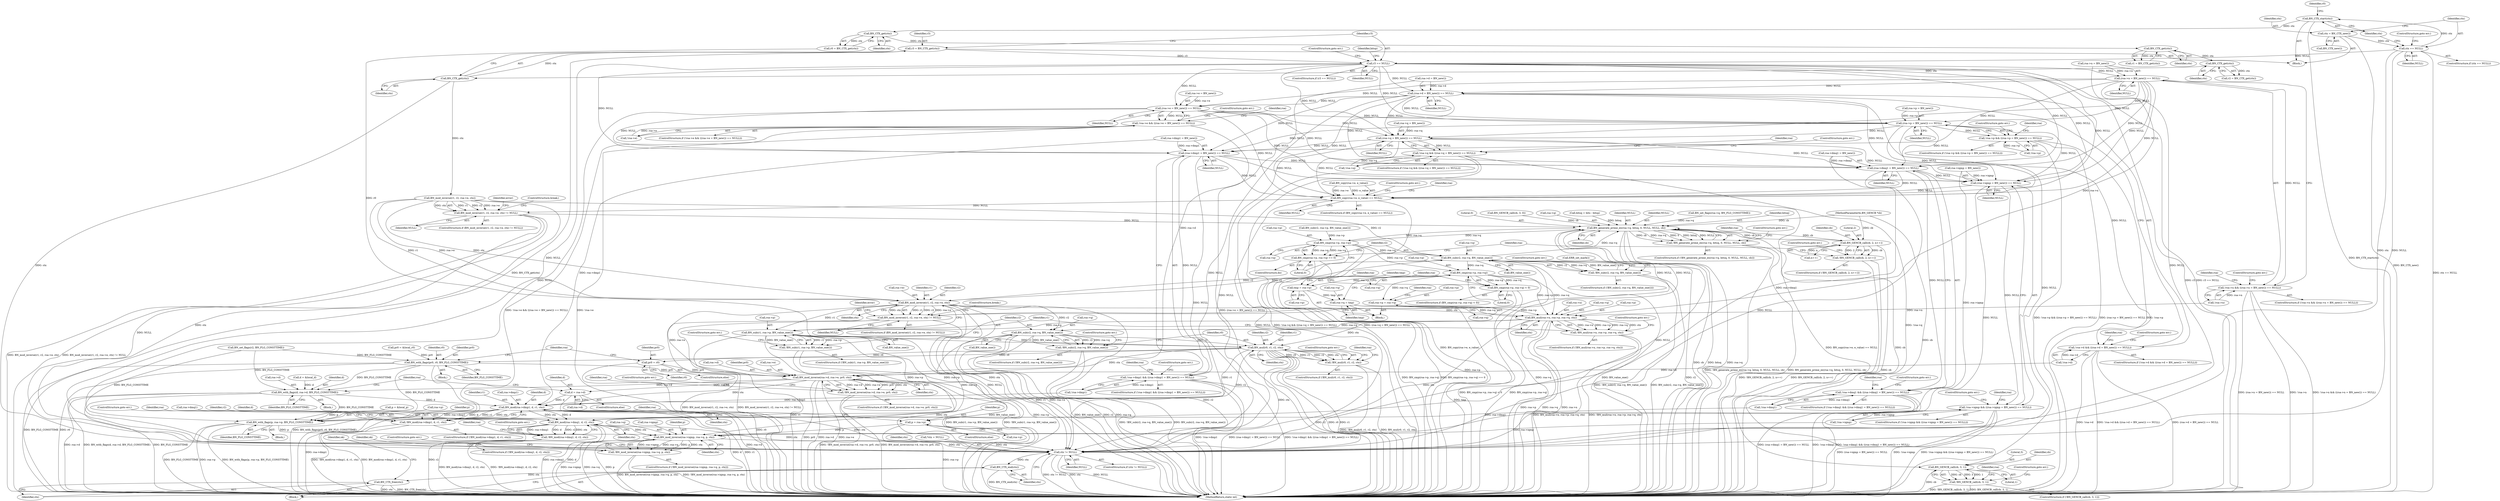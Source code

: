 digraph "0_openssl_349a41da1ad88ad87825414752a8ff5fdd6a6c3f@pointer" {
"1000200" [label="(Call,r3 = BN_CTX_get(ctx))"];
"1000202" [label="(Call,BN_CTX_get(ctx))"];
"1000198" [label="(Call,BN_CTX_get(ctx))"];
"1000194" [label="(Call,BN_CTX_get(ctx))"];
"1000190" [label="(Call,BN_CTX_get(ctx))"];
"1000186" [label="(Call,BN_CTX_start(ctx))"];
"1000182" [label="(Call,ctx == NULL)"];
"1000178" [label="(Call,ctx = BN_CTX_new())"];
"1000205" [label="(Call,r3 == NULL)"];
"1000227" [label="(Call,(rsa->n = BN_new()) == NULL)"];
"1000222" [label="(Call,!rsa->n && ((rsa->n = BN_new()) == NULL))"];
"1000241" [label="(Call,(rsa->d = BN_new()) == NULL)"];
"1000236" [label="(Call,!rsa->d && ((rsa->d = BN_new()) == NULL))"];
"1000255" [label="(Call,(rsa->e = BN_new()) == NULL)"];
"1000250" [label="(Call,!rsa->e && ((rsa->e = BN_new()) == NULL))"];
"1000269" [label="(Call,(rsa->p = BN_new()) == NULL)"];
"1000264" [label="(Call,!rsa->p && ((rsa->p = BN_new()) == NULL))"];
"1000283" [label="(Call,(rsa->q = BN_new()) == NULL)"];
"1000278" [label="(Call,!rsa->q && ((rsa->q = BN_new()) == NULL))"];
"1000297" [label="(Call,(rsa->dmp1 = BN_new()) == NULL)"];
"1000292" [label="(Call,!rsa->dmp1 && ((rsa->dmp1 = BN_new()) == NULL))"];
"1000311" [label="(Call,(rsa->dmq1 = BN_new()) == NULL)"];
"1000306" [label="(Call,!rsa->dmq1 && ((rsa->dmq1 = BN_new()) == NULL))"];
"1000325" [label="(Call,(rsa->iqmp = BN_new()) == NULL)"];
"1000320" [label="(Call,!rsa->iqmp && ((rsa->iqmp = BN_new()) == NULL))"];
"1000334" [label="(Call,BN_copy(rsa->e, e_value) == NULL)"];
"1000368" [label="(Call,BN_mod_inverse(r1, r2, rsa->e, ctx) != NULL)"];
"1000418" [label="(Call,BN_generate_prime_ex(rsa->q, bitsq, 0, NULL, NULL, cb))"];
"1000417" [label="(Call,!BN_generate_prime_ex(rsa->q, bitsq, 0, NULL, NULL, cb))"];
"1000429" [label="(Call,BN_cmp(rsa->p, rsa->q))"];
"1000428" [label="(Call,BN_cmp(rsa->p, rsa->q) == 0)"];
"1000439" [label="(Call,BN_sub(r2, rsa->q, BN_value_one()))"];
"1000438" [label="(Call,!BN_sub(r2, rsa->q, BN_value_one()))"];
"1000449" [label="(Call,BN_mod_inverse(r1, r2, rsa->e, ctx))"];
"1000448" [label="(Call,BN_mod_inverse(r1, r2, rsa->e, ctx) != NULL)"];
"1000689" [label="(Call,ctx != NULL)"];
"1000693" [label="(Call,BN_CTX_end(ctx))"];
"1000695" [label="(Call,BN_CTX_free(ctx))"];
"1000522" [label="(Call,BN_mul(rsa->n, rsa->p, rsa->q, ctx))"];
"1000521" [label="(Call,!BN_mul(rsa->n, rsa->p, rsa->q, ctx))"];
"1000536" [label="(Call,BN_sub(r1, rsa->p, BN_value_one()))"];
"1000535" [label="(Call,!BN_sub(r1, rsa->p, BN_value_one()))"];
"1000554" [label="(Call,BN_mul(r0, r1, r2, ctx))"];
"1000553" [label="(Call,!BN_mul(r0, r1, r2, ctx))"];
"1000572" [label="(Call,BN_with_flags(pr0, r0, BN_FLG_CONSTTIME))"];
"1000582" [label="(Call,BN_mod_inverse(rsa->d, rsa->e, pr0, ctx))"];
"1000581" [label="(Call,!BN_mod_inverse(rsa->d, rsa->e, pr0, ctx))"];
"1000604" [label="(Call,BN_with_flags(d, rsa->d, BN_FLG_CONSTTIME))"];
"1000618" [label="(Call,BN_mod(rsa->dmp1, d, r1, ctx))"];
"1000617" [label="(Call,!BN_mod(rsa->dmp1, d, r1, ctx))"];
"1000628" [label="(Call,BN_mod(rsa->dmq1, d, r2, ctx))"];
"1000627" [label="(Call,!BN_mod(rsa->dmq1, d, r2, ctx))"];
"1000662" [label="(Call,BN_mod_inverse(rsa->iqmp, rsa->q, p, ctx))"];
"1000661" [label="(Call,!BN_mod_inverse(rsa->iqmp, rsa->q, p, ctx))"];
"1000648" [label="(Call,BN_with_flags(p, rsa->p, BN_FLG_CONSTTIME))"];
"1000611" [label="(Call,d = rsa->d)"];
"1000577" [label="(Call,pr0 = r0)"];
"1000655" [label="(Call,p = rsa->p)"];
"1000545" [label="(Call,BN_sub(r2, rsa->q, BN_value_one()))"];
"1000544" [label="(Call,!BN_sub(r2, rsa->q, BN_value_one()))"];
"1000494" [label="(Call,BN_cmp(rsa->p, rsa->q))"];
"1000493" [label="(Call,BN_cmp(rsa->p, rsa->q) < 0)"];
"1000503" [label="(Call,tmp = rsa->p)"];
"1000515" [label="(Call,rsa->q = tmp)"];
"1000508" [label="(Call,rsa->p = rsa->q)"];
"1000479" [label="(Call,BN_GENCB_call(cb, 2, n++))"];
"1000478" [label="(Call,!BN_GENCB_call(cb, 2, n++))"];
"1000487" [label="(Call,BN_GENCB_call(cb, 3, 1))"];
"1000486" [label="(Call,!BN_GENCB_call(cb, 3, 1))"];
"1000547" [label="(Call,rsa->q)"];
"1000519" [label="(Identifier,tmp)"];
"1000666" [label="(Call,rsa->q)"];
"1000479" [label="(Call,BN_GENCB_call(cb, 2, n++))"];
"1000195" [label="(Identifier,ctx)"];
"1000498" [label="(Call,rsa->q)"];
"1000600" [label="(Call,d = &local_d)"];
"1000204" [label="(ControlStructure,if (r3 == NULL))"];
"1000431" [label="(Identifier,rsa)"];
"1000414" [label="(ControlStructure,do)"];
"1000622" [label="(Identifier,d)"];
"1000340" [label="(Identifier,NULL)"];
"1000583" [label="(Call,rsa->d)"];
"1000276" [label="(ControlStructure,goto err;)"];
"1000633" [label="(Identifier,r2)"];
"1000438" [label="(Call,!BN_sub(r2, rsa->q, BN_value_one()))"];
"1000430" [label="(Call,rsa->p)"];
"1000450" [label="(Identifier,r1)"];
"1000281" [label="(Identifier,rsa)"];
"1000649" [label="(Identifier,p)"];
"1000178" [label="(Call,ctx = BN_CTX_new())"];
"1000604" [label="(Call,BN_with_flags(d, rsa->d, BN_FLG_CONSTTIME))"];
"1000270" [label="(Call,rsa->p = BN_new())"];
"1000234" [label="(ControlStructure,goto err;)"];
"1000489" [label="(Literal,3)"];
"1000180" [label="(Call,BN_CTX_new())"];
"1000251" [label="(Call,!rsa->e)"];
"1000653" [label="(Identifier,BN_FLG_CONSTTIME)"];
"1000196" [label="(Call,r2 = BN_CTX_get(ctx))"];
"1000248" [label="(ControlStructure,goto err;)"];
"1000543" [label="(ControlStructure,if (!BN_sub(r2, rsa->q, BN_value_one())))"];
"1000242" [label="(Call,rsa->d = BN_new())"];
"1000194" [label="(Call,BN_CTX_get(ctx))"];
"1000122" [label="(MethodParameterIn,BN_GENCB *cb)"];
"1000334" [label="(Call,BN_copy(rsa->e, e_value) == NULL)"];
"1000198" [label="(Call,BN_CTX_get(ctx))"];
"1000378" [label="(ControlStructure,break;)"];
"1000580" [label="(ControlStructure,if (!BN_mod_inverse(rsa->d, rsa->e, pr0, ctx)))"];
"1000634" [label="(Identifier,ctx)"];
"1000263" [label="(ControlStructure,if (!rsa->p && ((rsa->p = BN_new()) == NULL)))"];
"1000423" [label="(Literal,0)"];
"1000407" [label="(Call,BN_GENCB_call(cb, 3, 0))"];
"1000546" [label="(Identifier,r2)"];
"1000694" [label="(Identifier,ctx)"];
"1000567" [label="(Block,)"];
"1000568" [label="(Call,pr0 = &local_r0)"];
"1000624" [label="(Identifier,ctx)"];
"1000419" [label="(Call,rsa->q)"];
"1000417" [label="(Call,!BN_generate_prime_ex(rsa->q, bitsq, 0, NULL, NULL, cb))"];
"1000558" [label="(Identifier,ctx)"];
"1000632" [label="(Identifier,d)"];
"1000436" [label="(Literal,0)"];
"1000524" [label="(Identifier,rsa)"];
"1000689" [label="(Call,ctx != NULL)"];
"1000458" [label="(ControlStructure,break;)"];
"1000253" [label="(Identifier,rsa)"];
"1000188" [label="(Call,r0 = BN_CTX_get(ctx))"];
"1000490" [label="(Literal,1)"];
"1000181" [label="(ControlStructure,if (ctx == NULL))"];
"1000579" [label="(Identifier,r0)"];
"1000504" [label="(Identifier,tmp)"];
"1000485" [label="(ControlStructure,if (!BN_GENCB_call(cb, 3, 1)))"];
"1000618" [label="(Call,BN_mod(rsa->dmp1, d, r1, ctx))"];
"1000311" [label="(Call,(rsa->dmq1 = BN_new()) == NULL)"];
"1000262" [label="(ControlStructure,goto err;)"];
"1000321" [label="(Call,!rsa->iqmp)"];
"1000256" [label="(Call,rsa->e = BN_new())"];
"1000596" [label="(Identifier,rsa)"];
"1000275" [label="(Identifier,NULL)"];
"1000654" [label="(ControlStructure,else)"];
"1000182" [label="(Call,ctx == NULL)"];
"1000320" [label="(Call,!rsa->iqmp && ((rsa->iqmp = BN_new()) == NULL))"];
"1000368" [label="(Call,BN_mod_inverse(r1, r2, rsa->e, ctx) != NULL)"];
"1000692" [label="(Block,)"];
"1000427" [label="(ControlStructure,goto err;)"];
"1000447" [label="(ControlStructure,if (BN_mod_inverse(r1, r2, rsa->e, ctx) != NULL))"];
"1000534" [label="(ControlStructure,if (!BN_sub(r1, rsa->p, BN_value_one())))"];
"1000367" [label="(ControlStructure,if (BN_mod_inverse(r1, r2, rsa->e, ctx) != NULL))"];
"1000627" [label="(Call,!BN_mod(rsa->dmq1, d, r2, ctx))"];
"1000446" [label="(Call,ERR_set_mark())"];
"1000551" [label="(ControlStructure,goto err;)"];
"1000309" [label="(Identifier,rsa)"];
"1000331" [label="(Identifier,NULL)"];
"1000559" [label="(ControlStructure,goto err;)"];
"1000247" [label="(Identifier,NULL)"];
"1000222" [label="(Call,!rsa->n && ((rsa->n = BN_new()) == NULL))"];
"1000207" [label="(Identifier,NULL)"];
"1000279" [label="(Call,!rsa->q)"];
"1000289" [label="(Identifier,NULL)"];
"1000449" [label="(Call,BN_mod_inverse(r1, r2, rsa->e, ctx))"];
"1000492" [label="(ControlStructure,if (BN_cmp(rsa->p, rsa->q) < 0))"];
"1000616" [label="(ControlStructure,if (!BN_mod(rsa->dmp1, d, r1, ctx)))"];
"1000509" [label="(Call,rsa->p)"];
"1000502" [label="(Block,)"];
"1000520" [label="(ControlStructure,if (!BN_mul(rsa->n, rsa->p, rsa->q, ctx)))"];
"1000584" [label="(Identifier,rsa)"];
"1000496" [label="(Identifier,rsa)"];
"1000544" [label="(Call,!BN_sub(r2, rsa->q, BN_value_one()))"];
"1000486" [label="(Call,!BN_GENCB_call(cb, 3, 1))"];
"1000216" [label="(Call,bitsq = bits - bitsp)"];
"1000574" [label="(Identifier,r0)"];
"1000439" [label="(Call,BN_sub(r2, rsa->q, BN_value_one()))"];
"1000508" [label="(Call,rsa->p = rsa->q)"];
"1000664" [label="(Identifier,rsa)"];
"1000522" [label="(Call,BN_mul(rsa->n, rsa->p, rsa->q, ctx))"];
"1000545" [label="(Call,BN_sub(r2, rsa->q, BN_value_one()))"];
"1000690" [label="(Identifier,ctx)"];
"1000239" [label="(Identifier,rsa)"];
"1000319" [label="(ControlStructure,if (!rsa->iqmp && ((rsa->iqmp = BN_new()) == NULL)))"];
"1000326" [label="(Call,rsa->iqmp = BN_new())"];
"1000433" [label="(Call,rsa->q)"];
"1000510" [label="(Identifier,rsa)"];
"1000516" [label="(Call,rsa->q)"];
"1000623" [label="(Identifier,r1)"];
"1000359" [label="(Call,BN_sub(r2, rsa->p, BN_value_one()))"];
"1000536" [label="(Call,BN_sub(r1, rsa->p, BN_value_one()))"];
"1000512" [label="(Call,rsa->q)"];
"1000429" [label="(Call,BN_cmp(rsa->p, rsa->q))"];
"1000673" [label="(Identifier,ok)"];
"1000529" [label="(Call,rsa->q)"];
"1000532" [label="(Identifier,ctx)"];
"1000503" [label="(Call,tmp = rsa->p)"];
"1000304" [label="(ControlStructure,goto err;)"];
"1000644" [label="(Call,p = &local_p)"];
"1000455" [label="(Identifier,ctx)"];
"1000619" [label="(Call,rsa->dmp1)"];
"1000655" [label="(Call,p = rsa->p)"];
"1000269" [label="(Call,(rsa->p = BN_new()) == NULL)"];
"1000227" [label="(Call,(rsa->n = BN_new()) == NULL)"];
"1000533" [label="(ControlStructure,goto err;)"];
"1000606" [label="(Call,rsa->d)"];
"1000526" [label="(Call,rsa->p)"];
"1000538" [label="(Call,rsa->p)"];
"1000312" [label="(Call,rsa->dmq1 = BN_new())"];
"1000578" [label="(Identifier,pr0)"];
"1000581" [label="(Call,!BN_mod_inverse(rsa->d, rsa->e, pr0, ctx))"];
"1000267" [label="(Identifier,rsa)"];
"1000456" [label="(Identifier,NULL)"];
"1000620" [label="(Identifier,rsa)"];
"1000441" [label="(Call,rsa->q)"];
"1000203" [label="(Identifier,ctx)"];
"1000250" [label="(Call,!rsa->e && ((rsa->e = BN_new()) == NULL))"];
"1000688" [label="(ControlStructure,if (ctx != NULL))"];
"1000480" [label="(Identifier,cb)"];
"1000297" [label="(Call,(rsa->dmp1 = BN_new()) == NULL)"];
"1000576" [label="(ControlStructure,else)"];
"1000488" [label="(Identifier,cb)"];
"1000613" [label="(Call,rsa->d)"];
"1000484" [label="(ControlStructure,goto err;)"];
"1000191" [label="(Identifier,ctx)"];
"1000295" [label="(Identifier,rsa)"];
"1000612" [label="(Identifier,d)"];
"1000695" [label="(Call,BN_CTX_free(ctx))"];
"1000192" [label="(Call,r1 = BN_CTX_get(ctx))"];
"1000332" [label="(ControlStructure,goto err;)"];
"1000278" [label="(Call,!rsa->q && ((rsa->q = BN_new()) == NULL))"];
"1000333" [label="(ControlStructure,if (BN_copy(rsa->e, e_value) == NULL))"];
"1000440" [label="(Identifier,r2)"];
"1000481" [label="(Literal,2)"];
"1000650" [label="(Call,rsa->p)"];
"1000555" [label="(Identifier,r0)"];
"1000206" [label="(Identifier,r3)"];
"1000318" [label="(ControlStructure,goto err;)"];
"1000228" [label="(Call,rsa->n = BN_new())"];
"1000236" [label="(Call,!rsa->d && ((rsa->d = BN_new()) == NULL))"];
"1000451" [label="(Identifier,r2)"];
"1000478" [label="(Call,!BN_GENCB_call(cb, 2, n++))"];
"1000277" [label="(ControlStructure,if (!rsa->q && ((rsa->q = BN_new()) == NULL)))"];
"1000611" [label="(Call,d = rsa->d)"];
"1000187" [label="(Identifier,ctx)"];
"1000661" [label="(Call,!BN_mod_inverse(rsa->iqmp, rsa->q, p, ctx))"];
"1000663" [label="(Call,rsa->iqmp)"];
"1000233" [label="(Identifier,NULL)"];
"1000418" [label="(Call,BN_generate_prime_ex(rsa->q, bitsq, 0, NULL, NULL, cb))"];
"1000698" [label="(Identifier,ok)"];
"1000557" [label="(Identifier,r2)"];
"1000617" [label="(Call,!BN_mod(rsa->dmp1, d, r1, ctx))"];
"1000640" [label="(Identifier,rsa)"];
"1000305" [label="(ControlStructure,if (!rsa->dmq1 && ((rsa->dmq1 = BN_new()) == NULL)))"];
"1000542" [label="(ControlStructure,goto err;)"];
"1000292" [label="(Call,!rsa->dmp1 && ((rsa->dmp1 = BN_new()) == NULL))"];
"1000699" [label="(MethodReturn,static int)"];
"1000335" [label="(Call,BN_copy(rsa->e, e_value))"];
"1000380" [label="(Identifier,error)"];
"1000221" [label="(ControlStructure,if (!rsa->n && ((rsa->n = BN_new()) == NULL)))"];
"1000582" [label="(Call,BN_mod_inverse(rsa->d, rsa->e, pr0, ctx))"];
"1000494" [label="(Call,BN_cmp(rsa->p, rsa->q))"];
"1000482" [label="(Call,n++)"];
"1000629" [label="(Call,rsa->dmq1)"];
"1000235" [label="(ControlStructure,if (!rsa->d && ((rsa->d = BN_new()) == NULL)))"];
"1000325" [label="(Call,(rsa->iqmp = BN_new()) == NULL)"];
"1000554" [label="(Call,BN_mul(r0, r1, r2, ctx))"];
"1000420" [label="(Identifier,rsa)"];
"1000577" [label="(Call,pr0 = r0)"];
"1000376" [label="(Identifier,NULL)"];
"1000200" [label="(Call,r3 = BN_CTX_get(ctx))"];
"1000261" [label="(Identifier,NULL)"];
"1000628" [label="(Call,BN_mod(rsa->dmq1, d, r2, ctx))"];
"1000307" [label="(Call,!rsa->dmq1)"];
"1000662" [label="(Call,BN_mod_inverse(rsa->iqmp, rsa->q, p, ctx))"];
"1000630" [label="(Identifier,rsa)"];
"1000369" [label="(Call,BN_mod_inverse(r1, r2, rsa->e, ctx))"];
"1000249" [label="(ControlStructure,if (!rsa->e && ((rsa->e = BN_new()) == NULL)))"];
"1000184" [label="(Identifier,NULL)"];
"1000264" [label="(Call,!rsa->p && ((rsa->p = BN_new()) == NULL))"];
"1000426" [label="(Identifier,cb)"];
"1000487" [label="(Call,BN_GENCB_call(cb, 3, 1))"];
"1000625" [label="(ControlStructure,goto err;)"];
"1000341" [label="(ControlStructure,goto err;)"];
"1000523" [label="(Call,rsa->n)"];
"1000643" [label="(Block,)"];
"1000505" [label="(Call,rsa->p)"];
"1000186" [label="(Call,BN_CTX_start(ctx))"];
"1000293" [label="(Call,!rsa->dmp1)"];
"1000521" [label="(Call,!BN_mul(rsa->n, rsa->p, rsa->q, ctx))"];
"1000190" [label="(Call,BN_CTX_get(ctx))"];
"1000416" [label="(ControlStructure,if (!BN_generate_prime_ex(rsa->q, bitsq, 0, NULL, NULL, cb)))"];
"1000626" [label="(ControlStructure,if (!BN_mod(rsa->dmq1, d, r2, ctx)))"];
"1000501" [label="(Literal,0)"];
"1000283" [label="(Call,(rsa->q = BN_new()) == NULL)"];
"1000306" [label="(Call,!rsa->dmq1 && ((rsa->dmq1 = BN_new()) == NULL))"];
"1000444" [label="(Call,BN_value_one())"];
"1000241" [label="(Call,(rsa->d = BN_new()) == NULL)"];
"1000425" [label="(Identifier,NULL)"];
"1000477" [label="(ControlStructure,if (!BN_GENCB_call(cb, 2, n++)))"];
"1000223" [label="(Call,!rsa->n)"];
"1000208" [label="(ControlStructure,goto err;)"];
"1000428" [label="(Call,BN_cmp(rsa->p, rsa->q) == 0)"];
"1000590" [label="(Identifier,ctx)"];
"1000185" [label="(ControlStructure,goto err;)"];
"1000693" [label="(Call,BN_CTX_end(ctx))"];
"1000556" [label="(Identifier,r1)"];
"1000179" [label="(Identifier,ctx)"];
"1000541" [label="(Call,BN_value_one())"];
"1000670" [label="(Identifier,ctx)"];
"1000656" [label="(Identifier,p)"];
"1000517" [label="(Identifier,rsa)"];
"1000610" [label="(ControlStructure,else)"];
"1000495" [label="(Call,rsa->p)"];
"1000183" [label="(Identifier,ctx)"];
"1000290" [label="(ControlStructure,goto err;)"];
"1000255" [label="(Call,(rsa->e = BN_new()) == NULL)"];
"1000317" [label="(Identifier,NULL)"];
"1000535" [label="(Call,!BN_sub(r1, rsa->p, BN_value_one()))"];
"1000552" [label="(ControlStructure,if (!BN_mul(r0, r1, r2, ctx)))"];
"1000352" [label="(Call,BN_set_flags(r2, BN_FLG_CONSTTIME))"];
"1000589" [label="(Identifier,pr0)"];
"1000201" [label="(Identifier,r3)"];
"1000671" [label="(ControlStructure,goto err;)"];
"1000291" [label="(ControlStructure,if (!rsa->dmp1 && ((rsa->dmp1 = BN_new()) == NULL)))"];
"1000298" [label="(Call,rsa->dmp1 = BN_new())"];
"1000265" [label="(Call,!rsa->p)"];
"1000303" [label="(Identifier,NULL)"];
"1000202" [label="(Call,BN_CTX_get(ctx))"];
"1000424" [label="(Identifier,NULL)"];
"1000553" [label="(Call,!BN_mul(r0, r1, r2, ctx))"];
"1000515" [label="(Call,rsa->q = tmp)"];
"1000657" [label="(Call,rsa->p)"];
"1000550" [label="(Call,BN_value_one())"];
"1000437" [label="(ControlStructure,if (!BN_sub(r2, rsa->q, BN_value_one())))"];
"1000575" [label="(Identifier,BN_FLG_CONSTTIME)"];
"1000199" [label="(Identifier,ctx)"];
"1000491" [label="(ControlStructure,goto err;)"];
"1000205" [label="(Call,r3 == NULL)"];
"1000572" [label="(Call,BN_with_flags(pr0, r0, BN_FLG_CONSTTIME))"];
"1000323" [label="(Identifier,rsa)"];
"1000696" [label="(Identifier,ctx)"];
"1000284" [label="(Call,rsa->q = BN_new())"];
"1000609" [label="(Identifier,BN_FLG_CONSTTIME)"];
"1000452" [label="(Call,rsa->e)"];
"1000586" [label="(Call,rsa->e)"];
"1000605" [label="(Identifier,d)"];
"1000493" [label="(Call,BN_cmp(rsa->p, rsa->q) < 0)"];
"1000648" [label="(Call,BN_with_flags(p, rsa->p, BN_FLG_CONSTTIME))"];
"1000660" [label="(ControlStructure,if (!BN_mod_inverse(rsa->iqmp, rsa->q, p, ctx)))"];
"1000448" [label="(Call,BN_mod_inverse(r1, r2, rsa->e, ctx) != NULL)"];
"1000337" [label="(Identifier,rsa)"];
"1000210" [label="(Identifier,bitsp)"];
"1000573" [label="(Identifier,pr0)"];
"1000237" [label="(Call,!rsa->d)"];
"1000591" [label="(ControlStructure,goto err;)"];
"1000691" [label="(Identifier,NULL)"];
"1000159" [label="(Call,*ctx = NULL)"];
"1000537" [label="(Identifier,r1)"];
"1000599" [label="(Block,)"];
"1000344" [label="(Identifier,rsa)"];
"1000635" [label="(ControlStructure,goto err;)"];
"1000669" [label="(Identifier,p)"];
"1000460" [label="(Identifier,error)"];
"1000445" [label="(ControlStructure,goto err;)"];
"1000123" [label="(Block,)"];
"1000347" [label="(Call,BN_set_flags(rsa->q, BN_FLG_CONSTTIME))"];
"1000564" [label="(Identifier,rsa)"];
"1000189" [label="(Identifier,r0)"];
"1000422" [label="(Identifier,bitsq)"];
"1000200" -> "1000123"  [label="AST: "];
"1000200" -> "1000202"  [label="CFG: "];
"1000201" -> "1000200"  [label="AST: "];
"1000202" -> "1000200"  [label="AST: "];
"1000206" -> "1000200"  [label="CFG: "];
"1000200" -> "1000699"  [label="DDG: BN_CTX_get(ctx)"];
"1000202" -> "1000200"  [label="DDG: ctx"];
"1000200" -> "1000205"  [label="DDG: r3"];
"1000202" -> "1000203"  [label="CFG: "];
"1000203" -> "1000202"  [label="AST: "];
"1000198" -> "1000202"  [label="DDG: ctx"];
"1000202" -> "1000369"  [label="DDG: ctx"];
"1000202" -> "1000689"  [label="DDG: ctx"];
"1000198" -> "1000196"  [label="AST: "];
"1000198" -> "1000199"  [label="CFG: "];
"1000199" -> "1000198"  [label="AST: "];
"1000196" -> "1000198"  [label="CFG: "];
"1000198" -> "1000196"  [label="DDG: ctx"];
"1000194" -> "1000198"  [label="DDG: ctx"];
"1000194" -> "1000192"  [label="AST: "];
"1000194" -> "1000195"  [label="CFG: "];
"1000195" -> "1000194"  [label="AST: "];
"1000192" -> "1000194"  [label="CFG: "];
"1000194" -> "1000192"  [label="DDG: ctx"];
"1000190" -> "1000194"  [label="DDG: ctx"];
"1000190" -> "1000188"  [label="AST: "];
"1000190" -> "1000191"  [label="CFG: "];
"1000191" -> "1000190"  [label="AST: "];
"1000188" -> "1000190"  [label="CFG: "];
"1000190" -> "1000188"  [label="DDG: ctx"];
"1000186" -> "1000190"  [label="DDG: ctx"];
"1000186" -> "1000123"  [label="AST: "];
"1000186" -> "1000187"  [label="CFG: "];
"1000187" -> "1000186"  [label="AST: "];
"1000189" -> "1000186"  [label="CFG: "];
"1000186" -> "1000699"  [label="DDG: BN_CTX_start(ctx)"];
"1000182" -> "1000186"  [label="DDG: ctx"];
"1000182" -> "1000181"  [label="AST: "];
"1000182" -> "1000184"  [label="CFG: "];
"1000183" -> "1000182"  [label="AST: "];
"1000184" -> "1000182"  [label="AST: "];
"1000185" -> "1000182"  [label="CFG: "];
"1000187" -> "1000182"  [label="CFG: "];
"1000182" -> "1000699"  [label="DDG: ctx == NULL"];
"1000178" -> "1000182"  [label="DDG: ctx"];
"1000182" -> "1000205"  [label="DDG: NULL"];
"1000182" -> "1000689"  [label="DDG: ctx"];
"1000182" -> "1000689"  [label="DDG: NULL"];
"1000178" -> "1000123"  [label="AST: "];
"1000178" -> "1000180"  [label="CFG: "];
"1000179" -> "1000178"  [label="AST: "];
"1000180" -> "1000178"  [label="AST: "];
"1000183" -> "1000178"  [label="CFG: "];
"1000178" -> "1000699"  [label="DDG: BN_CTX_new()"];
"1000205" -> "1000204"  [label="AST: "];
"1000205" -> "1000207"  [label="CFG: "];
"1000206" -> "1000205"  [label="AST: "];
"1000207" -> "1000205"  [label="AST: "];
"1000208" -> "1000205"  [label="CFG: "];
"1000210" -> "1000205"  [label="CFG: "];
"1000205" -> "1000699"  [label="DDG: r3"];
"1000205" -> "1000699"  [label="DDG: r3 == NULL"];
"1000205" -> "1000227"  [label="DDG: NULL"];
"1000205" -> "1000241"  [label="DDG: NULL"];
"1000205" -> "1000255"  [label="DDG: NULL"];
"1000205" -> "1000269"  [label="DDG: NULL"];
"1000205" -> "1000283"  [label="DDG: NULL"];
"1000205" -> "1000297"  [label="DDG: NULL"];
"1000205" -> "1000311"  [label="DDG: NULL"];
"1000205" -> "1000325"  [label="DDG: NULL"];
"1000205" -> "1000334"  [label="DDG: NULL"];
"1000205" -> "1000689"  [label="DDG: NULL"];
"1000227" -> "1000222"  [label="AST: "];
"1000227" -> "1000233"  [label="CFG: "];
"1000228" -> "1000227"  [label="AST: "];
"1000233" -> "1000227"  [label="AST: "];
"1000222" -> "1000227"  [label="CFG: "];
"1000227" -> "1000222"  [label="DDG: NULL"];
"1000228" -> "1000227"  [label="DDG: rsa->n"];
"1000227" -> "1000241"  [label="DDG: NULL"];
"1000227" -> "1000255"  [label="DDG: NULL"];
"1000227" -> "1000269"  [label="DDG: NULL"];
"1000227" -> "1000283"  [label="DDG: NULL"];
"1000227" -> "1000297"  [label="DDG: NULL"];
"1000227" -> "1000311"  [label="DDG: NULL"];
"1000227" -> "1000325"  [label="DDG: NULL"];
"1000227" -> "1000334"  [label="DDG: NULL"];
"1000227" -> "1000689"  [label="DDG: NULL"];
"1000222" -> "1000221"  [label="AST: "];
"1000222" -> "1000223"  [label="CFG: "];
"1000223" -> "1000222"  [label="AST: "];
"1000234" -> "1000222"  [label="CFG: "];
"1000239" -> "1000222"  [label="CFG: "];
"1000222" -> "1000699"  [label="DDG: (rsa->n = BN_new()) == NULL"];
"1000222" -> "1000699"  [label="DDG: !rsa->n"];
"1000222" -> "1000699"  [label="DDG: !rsa->n && ((rsa->n = BN_new()) == NULL)"];
"1000223" -> "1000222"  [label="DDG: rsa->n"];
"1000241" -> "1000236"  [label="AST: "];
"1000241" -> "1000247"  [label="CFG: "];
"1000242" -> "1000241"  [label="AST: "];
"1000247" -> "1000241"  [label="AST: "];
"1000236" -> "1000241"  [label="CFG: "];
"1000241" -> "1000236"  [label="DDG: NULL"];
"1000242" -> "1000241"  [label="DDG: rsa->d"];
"1000241" -> "1000255"  [label="DDG: NULL"];
"1000241" -> "1000269"  [label="DDG: NULL"];
"1000241" -> "1000283"  [label="DDG: NULL"];
"1000241" -> "1000297"  [label="DDG: NULL"];
"1000241" -> "1000311"  [label="DDG: NULL"];
"1000241" -> "1000325"  [label="DDG: NULL"];
"1000241" -> "1000334"  [label="DDG: NULL"];
"1000241" -> "1000689"  [label="DDG: NULL"];
"1000236" -> "1000235"  [label="AST: "];
"1000236" -> "1000237"  [label="CFG: "];
"1000237" -> "1000236"  [label="AST: "];
"1000248" -> "1000236"  [label="CFG: "];
"1000253" -> "1000236"  [label="CFG: "];
"1000236" -> "1000699"  [label="DDG: !rsa->d"];
"1000236" -> "1000699"  [label="DDG: !rsa->d && ((rsa->d = BN_new()) == NULL)"];
"1000236" -> "1000699"  [label="DDG: (rsa->d = BN_new()) == NULL"];
"1000237" -> "1000236"  [label="DDG: rsa->d"];
"1000255" -> "1000250"  [label="AST: "];
"1000255" -> "1000261"  [label="CFG: "];
"1000256" -> "1000255"  [label="AST: "];
"1000261" -> "1000255"  [label="AST: "];
"1000250" -> "1000255"  [label="CFG: "];
"1000255" -> "1000250"  [label="DDG: NULL"];
"1000256" -> "1000255"  [label="DDG: rsa->e"];
"1000255" -> "1000269"  [label="DDG: NULL"];
"1000255" -> "1000283"  [label="DDG: NULL"];
"1000255" -> "1000297"  [label="DDG: NULL"];
"1000255" -> "1000311"  [label="DDG: NULL"];
"1000255" -> "1000325"  [label="DDG: NULL"];
"1000255" -> "1000334"  [label="DDG: NULL"];
"1000255" -> "1000689"  [label="DDG: NULL"];
"1000250" -> "1000249"  [label="AST: "];
"1000250" -> "1000251"  [label="CFG: "];
"1000251" -> "1000250"  [label="AST: "];
"1000262" -> "1000250"  [label="CFG: "];
"1000267" -> "1000250"  [label="CFG: "];
"1000250" -> "1000699"  [label="DDG: !rsa->e"];
"1000250" -> "1000699"  [label="DDG: (rsa->e = BN_new()) == NULL"];
"1000250" -> "1000699"  [label="DDG: !rsa->e && ((rsa->e = BN_new()) == NULL)"];
"1000251" -> "1000250"  [label="DDG: rsa->e"];
"1000269" -> "1000264"  [label="AST: "];
"1000269" -> "1000275"  [label="CFG: "];
"1000270" -> "1000269"  [label="AST: "];
"1000275" -> "1000269"  [label="AST: "];
"1000264" -> "1000269"  [label="CFG: "];
"1000269" -> "1000264"  [label="DDG: NULL"];
"1000270" -> "1000269"  [label="DDG: rsa->p"];
"1000269" -> "1000283"  [label="DDG: NULL"];
"1000269" -> "1000297"  [label="DDG: NULL"];
"1000269" -> "1000311"  [label="DDG: NULL"];
"1000269" -> "1000325"  [label="DDG: NULL"];
"1000269" -> "1000334"  [label="DDG: NULL"];
"1000269" -> "1000689"  [label="DDG: NULL"];
"1000264" -> "1000263"  [label="AST: "];
"1000264" -> "1000265"  [label="CFG: "];
"1000265" -> "1000264"  [label="AST: "];
"1000276" -> "1000264"  [label="CFG: "];
"1000281" -> "1000264"  [label="CFG: "];
"1000264" -> "1000699"  [label="DDG: (rsa->p = BN_new()) == NULL"];
"1000264" -> "1000699"  [label="DDG: !rsa->p"];
"1000264" -> "1000699"  [label="DDG: !rsa->p && ((rsa->p = BN_new()) == NULL)"];
"1000265" -> "1000264"  [label="DDG: rsa->p"];
"1000283" -> "1000278"  [label="AST: "];
"1000283" -> "1000289"  [label="CFG: "];
"1000284" -> "1000283"  [label="AST: "];
"1000289" -> "1000283"  [label="AST: "];
"1000278" -> "1000283"  [label="CFG: "];
"1000283" -> "1000278"  [label="DDG: NULL"];
"1000284" -> "1000283"  [label="DDG: rsa->q"];
"1000283" -> "1000297"  [label="DDG: NULL"];
"1000283" -> "1000311"  [label="DDG: NULL"];
"1000283" -> "1000325"  [label="DDG: NULL"];
"1000283" -> "1000334"  [label="DDG: NULL"];
"1000283" -> "1000689"  [label="DDG: NULL"];
"1000278" -> "1000277"  [label="AST: "];
"1000278" -> "1000279"  [label="CFG: "];
"1000279" -> "1000278"  [label="AST: "];
"1000290" -> "1000278"  [label="CFG: "];
"1000295" -> "1000278"  [label="CFG: "];
"1000278" -> "1000699"  [label="DDG: !rsa->q && ((rsa->q = BN_new()) == NULL)"];
"1000278" -> "1000699"  [label="DDG: (rsa->q = BN_new()) == NULL"];
"1000278" -> "1000699"  [label="DDG: !rsa->q"];
"1000279" -> "1000278"  [label="DDG: rsa->q"];
"1000297" -> "1000292"  [label="AST: "];
"1000297" -> "1000303"  [label="CFG: "];
"1000298" -> "1000297"  [label="AST: "];
"1000303" -> "1000297"  [label="AST: "];
"1000292" -> "1000297"  [label="CFG: "];
"1000297" -> "1000292"  [label="DDG: NULL"];
"1000298" -> "1000297"  [label="DDG: rsa->dmp1"];
"1000297" -> "1000311"  [label="DDG: NULL"];
"1000297" -> "1000325"  [label="DDG: NULL"];
"1000297" -> "1000334"  [label="DDG: NULL"];
"1000297" -> "1000689"  [label="DDG: NULL"];
"1000292" -> "1000291"  [label="AST: "];
"1000292" -> "1000293"  [label="CFG: "];
"1000293" -> "1000292"  [label="AST: "];
"1000304" -> "1000292"  [label="CFG: "];
"1000309" -> "1000292"  [label="CFG: "];
"1000292" -> "1000699"  [label="DDG: !rsa->dmp1 && ((rsa->dmp1 = BN_new()) == NULL)"];
"1000292" -> "1000699"  [label="DDG: !rsa->dmp1"];
"1000292" -> "1000699"  [label="DDG: (rsa->dmp1 = BN_new()) == NULL"];
"1000293" -> "1000292"  [label="DDG: rsa->dmp1"];
"1000311" -> "1000306"  [label="AST: "];
"1000311" -> "1000317"  [label="CFG: "];
"1000312" -> "1000311"  [label="AST: "];
"1000317" -> "1000311"  [label="AST: "];
"1000306" -> "1000311"  [label="CFG: "];
"1000311" -> "1000306"  [label="DDG: NULL"];
"1000312" -> "1000311"  [label="DDG: rsa->dmq1"];
"1000311" -> "1000325"  [label="DDG: NULL"];
"1000311" -> "1000334"  [label="DDG: NULL"];
"1000311" -> "1000689"  [label="DDG: NULL"];
"1000306" -> "1000305"  [label="AST: "];
"1000306" -> "1000307"  [label="CFG: "];
"1000307" -> "1000306"  [label="AST: "];
"1000318" -> "1000306"  [label="CFG: "];
"1000323" -> "1000306"  [label="CFG: "];
"1000306" -> "1000699"  [label="DDG: (rsa->dmq1 = BN_new()) == NULL"];
"1000306" -> "1000699"  [label="DDG: !rsa->dmq1"];
"1000306" -> "1000699"  [label="DDG: !rsa->dmq1 && ((rsa->dmq1 = BN_new()) == NULL)"];
"1000307" -> "1000306"  [label="DDG: rsa->dmq1"];
"1000325" -> "1000320"  [label="AST: "];
"1000325" -> "1000331"  [label="CFG: "];
"1000326" -> "1000325"  [label="AST: "];
"1000331" -> "1000325"  [label="AST: "];
"1000320" -> "1000325"  [label="CFG: "];
"1000325" -> "1000320"  [label="DDG: NULL"];
"1000326" -> "1000325"  [label="DDG: rsa->iqmp"];
"1000325" -> "1000334"  [label="DDG: NULL"];
"1000325" -> "1000689"  [label="DDG: NULL"];
"1000320" -> "1000319"  [label="AST: "];
"1000320" -> "1000321"  [label="CFG: "];
"1000321" -> "1000320"  [label="AST: "];
"1000332" -> "1000320"  [label="CFG: "];
"1000337" -> "1000320"  [label="CFG: "];
"1000320" -> "1000699"  [label="DDG: (rsa->iqmp = BN_new()) == NULL"];
"1000320" -> "1000699"  [label="DDG: !rsa->iqmp"];
"1000320" -> "1000699"  [label="DDG: !rsa->iqmp && ((rsa->iqmp = BN_new()) == NULL)"];
"1000321" -> "1000320"  [label="DDG: rsa->iqmp"];
"1000334" -> "1000333"  [label="AST: "];
"1000334" -> "1000340"  [label="CFG: "];
"1000335" -> "1000334"  [label="AST: "];
"1000340" -> "1000334"  [label="AST: "];
"1000341" -> "1000334"  [label="CFG: "];
"1000344" -> "1000334"  [label="CFG: "];
"1000334" -> "1000699"  [label="DDG: BN_copy(rsa->e, e_value) == NULL"];
"1000334" -> "1000699"  [label="DDG: BN_copy(rsa->e, e_value)"];
"1000335" -> "1000334"  [label="DDG: rsa->e"];
"1000335" -> "1000334"  [label="DDG: e_value"];
"1000334" -> "1000368"  [label="DDG: NULL"];
"1000334" -> "1000689"  [label="DDG: NULL"];
"1000368" -> "1000367"  [label="AST: "];
"1000368" -> "1000376"  [label="CFG: "];
"1000369" -> "1000368"  [label="AST: "];
"1000376" -> "1000368"  [label="AST: "];
"1000378" -> "1000368"  [label="CFG: "];
"1000380" -> "1000368"  [label="CFG: "];
"1000368" -> "1000699"  [label="DDG: BN_mod_inverse(r1, r2, rsa->e, ctx)"];
"1000368" -> "1000699"  [label="DDG: BN_mod_inverse(r1, r2, rsa->e, ctx) != NULL"];
"1000369" -> "1000368"  [label="DDG: r1"];
"1000369" -> "1000368"  [label="DDG: r2"];
"1000369" -> "1000368"  [label="DDG: rsa->e"];
"1000369" -> "1000368"  [label="DDG: ctx"];
"1000368" -> "1000418"  [label="DDG: NULL"];
"1000368" -> "1000689"  [label="DDG: NULL"];
"1000418" -> "1000417"  [label="AST: "];
"1000418" -> "1000426"  [label="CFG: "];
"1000419" -> "1000418"  [label="AST: "];
"1000422" -> "1000418"  [label="AST: "];
"1000423" -> "1000418"  [label="AST: "];
"1000424" -> "1000418"  [label="AST: "];
"1000425" -> "1000418"  [label="AST: "];
"1000426" -> "1000418"  [label="AST: "];
"1000417" -> "1000418"  [label="CFG: "];
"1000418" -> "1000699"  [label="DDG: cb"];
"1000418" -> "1000699"  [label="DDG: bitsq"];
"1000418" -> "1000699"  [label="DDG: rsa->q"];
"1000418" -> "1000417"  [label="DDG: cb"];
"1000418" -> "1000417"  [label="DDG: rsa->q"];
"1000418" -> "1000417"  [label="DDG: 0"];
"1000418" -> "1000417"  [label="DDG: bitsq"];
"1000418" -> "1000417"  [label="DDG: NULL"];
"1000347" -> "1000418"  [label="DDG: rsa->q"];
"1000429" -> "1000418"  [label="DDG: rsa->q"];
"1000439" -> "1000418"  [label="DDG: rsa->q"];
"1000216" -> "1000418"  [label="DDG: bitsq"];
"1000448" -> "1000418"  [label="DDG: NULL"];
"1000407" -> "1000418"  [label="DDG: cb"];
"1000479" -> "1000418"  [label="DDG: cb"];
"1000122" -> "1000418"  [label="DDG: cb"];
"1000418" -> "1000429"  [label="DDG: rsa->q"];
"1000418" -> "1000448"  [label="DDG: NULL"];
"1000418" -> "1000479"  [label="DDG: cb"];
"1000418" -> "1000487"  [label="DDG: cb"];
"1000418" -> "1000689"  [label="DDG: NULL"];
"1000417" -> "1000416"  [label="AST: "];
"1000431" -> "1000417"  [label="CFG: "];
"1000427" -> "1000417"  [label="CFG: "];
"1000417" -> "1000699"  [label="DDG: BN_generate_prime_ex(rsa->q, bitsq, 0, NULL, NULL, cb)"];
"1000417" -> "1000699"  [label="DDG: !BN_generate_prime_ex(rsa->q, bitsq, 0, NULL, NULL, cb)"];
"1000429" -> "1000428"  [label="AST: "];
"1000429" -> "1000433"  [label="CFG: "];
"1000430" -> "1000429"  [label="AST: "];
"1000433" -> "1000429"  [label="AST: "];
"1000436" -> "1000429"  [label="CFG: "];
"1000429" -> "1000699"  [label="DDG: rsa->p"];
"1000429" -> "1000428"  [label="DDG: rsa->p"];
"1000429" -> "1000428"  [label="DDG: rsa->q"];
"1000359" -> "1000429"  [label="DDG: rsa->p"];
"1000429" -> "1000439"  [label="DDG: rsa->q"];
"1000429" -> "1000494"  [label="DDG: rsa->p"];
"1000428" -> "1000414"  [label="AST: "];
"1000428" -> "1000436"  [label="CFG: "];
"1000436" -> "1000428"  [label="AST: "];
"1000420" -> "1000428"  [label="CFG: "];
"1000440" -> "1000428"  [label="CFG: "];
"1000428" -> "1000699"  [label="DDG: BN_cmp(rsa->p, rsa->q) == 0"];
"1000428" -> "1000699"  [label="DDG: BN_cmp(rsa->p, rsa->q)"];
"1000439" -> "1000438"  [label="AST: "];
"1000439" -> "1000444"  [label="CFG: "];
"1000440" -> "1000439"  [label="AST: "];
"1000441" -> "1000439"  [label="AST: "];
"1000444" -> "1000439"  [label="AST: "];
"1000438" -> "1000439"  [label="CFG: "];
"1000439" -> "1000699"  [label="DDG: r2"];
"1000439" -> "1000699"  [label="DDG: rsa->q"];
"1000439" -> "1000699"  [label="DDG: BN_value_one()"];
"1000439" -> "1000438"  [label="DDG: r2"];
"1000439" -> "1000438"  [label="DDG: rsa->q"];
"1000439" -> "1000438"  [label="DDG: BN_value_one()"];
"1000449" -> "1000439"  [label="DDG: r2"];
"1000369" -> "1000439"  [label="DDG: r2"];
"1000439" -> "1000449"  [label="DDG: r2"];
"1000439" -> "1000494"  [label="DDG: rsa->q"];
"1000438" -> "1000437"  [label="AST: "];
"1000445" -> "1000438"  [label="CFG: "];
"1000446" -> "1000438"  [label="CFG: "];
"1000438" -> "1000699"  [label="DDG: !BN_sub(r2, rsa->q, BN_value_one())"];
"1000438" -> "1000699"  [label="DDG: BN_sub(r2, rsa->q, BN_value_one())"];
"1000449" -> "1000448"  [label="AST: "];
"1000449" -> "1000455"  [label="CFG: "];
"1000450" -> "1000449"  [label="AST: "];
"1000451" -> "1000449"  [label="AST: "];
"1000452" -> "1000449"  [label="AST: "];
"1000455" -> "1000449"  [label="AST: "];
"1000456" -> "1000449"  [label="CFG: "];
"1000449" -> "1000699"  [label="DDG: r1"];
"1000449" -> "1000699"  [label="DDG: rsa->e"];
"1000449" -> "1000699"  [label="DDG: r2"];
"1000449" -> "1000448"  [label="DDG: r1"];
"1000449" -> "1000448"  [label="DDG: r2"];
"1000449" -> "1000448"  [label="DDG: rsa->e"];
"1000449" -> "1000448"  [label="DDG: ctx"];
"1000369" -> "1000449"  [label="DDG: r1"];
"1000369" -> "1000449"  [label="DDG: rsa->e"];
"1000369" -> "1000449"  [label="DDG: ctx"];
"1000449" -> "1000522"  [label="DDG: ctx"];
"1000449" -> "1000536"  [label="DDG: r1"];
"1000449" -> "1000545"  [label="DDG: r2"];
"1000449" -> "1000582"  [label="DDG: rsa->e"];
"1000449" -> "1000689"  [label="DDG: ctx"];
"1000448" -> "1000447"  [label="AST: "];
"1000448" -> "1000456"  [label="CFG: "];
"1000456" -> "1000448"  [label="AST: "];
"1000458" -> "1000448"  [label="CFG: "];
"1000460" -> "1000448"  [label="CFG: "];
"1000448" -> "1000699"  [label="DDG: BN_mod_inverse(r1, r2, rsa->e, ctx)"];
"1000448" -> "1000699"  [label="DDG: BN_mod_inverse(r1, r2, rsa->e, ctx) != NULL"];
"1000448" -> "1000689"  [label="DDG: NULL"];
"1000689" -> "1000688"  [label="AST: "];
"1000689" -> "1000691"  [label="CFG: "];
"1000690" -> "1000689"  [label="AST: "];
"1000691" -> "1000689"  [label="AST: "];
"1000694" -> "1000689"  [label="CFG: "];
"1000698" -> "1000689"  [label="CFG: "];
"1000689" -> "1000699"  [label="DDG: ctx != NULL"];
"1000689" -> "1000699"  [label="DDG: ctx"];
"1000689" -> "1000699"  [label="DDG: NULL"];
"1000369" -> "1000689"  [label="DDG: ctx"];
"1000582" -> "1000689"  [label="DDG: ctx"];
"1000159" -> "1000689"  [label="DDG: ctx"];
"1000618" -> "1000689"  [label="DDG: ctx"];
"1000662" -> "1000689"  [label="DDG: ctx"];
"1000554" -> "1000689"  [label="DDG: ctx"];
"1000522" -> "1000689"  [label="DDG: ctx"];
"1000628" -> "1000689"  [label="DDG: ctx"];
"1000689" -> "1000693"  [label="DDG: ctx"];
"1000693" -> "1000692"  [label="AST: "];
"1000693" -> "1000694"  [label="CFG: "];
"1000694" -> "1000693"  [label="AST: "];
"1000696" -> "1000693"  [label="CFG: "];
"1000693" -> "1000699"  [label="DDG: BN_CTX_end(ctx)"];
"1000693" -> "1000695"  [label="DDG: ctx"];
"1000695" -> "1000692"  [label="AST: "];
"1000695" -> "1000696"  [label="CFG: "];
"1000696" -> "1000695"  [label="AST: "];
"1000698" -> "1000695"  [label="CFG: "];
"1000695" -> "1000699"  [label="DDG: BN_CTX_free(ctx)"];
"1000695" -> "1000699"  [label="DDG: ctx"];
"1000522" -> "1000521"  [label="AST: "];
"1000522" -> "1000532"  [label="CFG: "];
"1000523" -> "1000522"  [label="AST: "];
"1000526" -> "1000522"  [label="AST: "];
"1000529" -> "1000522"  [label="AST: "];
"1000532" -> "1000522"  [label="AST: "];
"1000521" -> "1000522"  [label="CFG: "];
"1000522" -> "1000699"  [label="DDG: rsa->p"];
"1000522" -> "1000699"  [label="DDG: rsa->q"];
"1000522" -> "1000699"  [label="DDG: rsa->n"];
"1000522" -> "1000521"  [label="DDG: rsa->n"];
"1000522" -> "1000521"  [label="DDG: rsa->p"];
"1000522" -> "1000521"  [label="DDG: rsa->q"];
"1000522" -> "1000521"  [label="DDG: ctx"];
"1000228" -> "1000522"  [label="DDG: rsa->n"];
"1000223" -> "1000522"  [label="DDG: rsa->n"];
"1000508" -> "1000522"  [label="DDG: rsa->p"];
"1000494" -> "1000522"  [label="DDG: rsa->p"];
"1000494" -> "1000522"  [label="DDG: rsa->q"];
"1000515" -> "1000522"  [label="DDG: rsa->q"];
"1000522" -> "1000536"  [label="DDG: rsa->p"];
"1000522" -> "1000545"  [label="DDG: rsa->q"];
"1000522" -> "1000554"  [label="DDG: ctx"];
"1000521" -> "1000520"  [label="AST: "];
"1000533" -> "1000521"  [label="CFG: "];
"1000537" -> "1000521"  [label="CFG: "];
"1000521" -> "1000699"  [label="DDG: BN_mul(rsa->n, rsa->p, rsa->q, ctx)"];
"1000521" -> "1000699"  [label="DDG: !BN_mul(rsa->n, rsa->p, rsa->q, ctx)"];
"1000536" -> "1000535"  [label="AST: "];
"1000536" -> "1000541"  [label="CFG: "];
"1000537" -> "1000536"  [label="AST: "];
"1000538" -> "1000536"  [label="AST: "];
"1000541" -> "1000536"  [label="AST: "];
"1000535" -> "1000536"  [label="CFG: "];
"1000536" -> "1000699"  [label="DDG: rsa->p"];
"1000536" -> "1000699"  [label="DDG: r1"];
"1000536" -> "1000699"  [label="DDG: BN_value_one()"];
"1000536" -> "1000535"  [label="DDG: r1"];
"1000536" -> "1000535"  [label="DDG: rsa->p"];
"1000536" -> "1000535"  [label="DDG: BN_value_one()"];
"1000536" -> "1000554"  [label="DDG: r1"];
"1000536" -> "1000648"  [label="DDG: rsa->p"];
"1000536" -> "1000655"  [label="DDG: rsa->p"];
"1000535" -> "1000534"  [label="AST: "];
"1000542" -> "1000535"  [label="CFG: "];
"1000546" -> "1000535"  [label="CFG: "];
"1000535" -> "1000699"  [label="DDG: BN_sub(r1, rsa->p, BN_value_one())"];
"1000535" -> "1000699"  [label="DDG: !BN_sub(r1, rsa->p, BN_value_one())"];
"1000554" -> "1000553"  [label="AST: "];
"1000554" -> "1000558"  [label="CFG: "];
"1000555" -> "1000554"  [label="AST: "];
"1000556" -> "1000554"  [label="AST: "];
"1000557" -> "1000554"  [label="AST: "];
"1000558" -> "1000554"  [label="AST: "];
"1000553" -> "1000554"  [label="CFG: "];
"1000554" -> "1000699"  [label="DDG: r2"];
"1000554" -> "1000699"  [label="DDG: r0"];
"1000554" -> "1000699"  [label="DDG: r1"];
"1000554" -> "1000553"  [label="DDG: r0"];
"1000554" -> "1000553"  [label="DDG: r1"];
"1000554" -> "1000553"  [label="DDG: r2"];
"1000554" -> "1000553"  [label="DDG: ctx"];
"1000188" -> "1000554"  [label="DDG: r0"];
"1000545" -> "1000554"  [label="DDG: r2"];
"1000554" -> "1000572"  [label="DDG: r0"];
"1000554" -> "1000577"  [label="DDG: r0"];
"1000554" -> "1000582"  [label="DDG: ctx"];
"1000554" -> "1000618"  [label="DDG: r1"];
"1000554" -> "1000628"  [label="DDG: r2"];
"1000553" -> "1000552"  [label="AST: "];
"1000559" -> "1000553"  [label="CFG: "];
"1000564" -> "1000553"  [label="CFG: "];
"1000553" -> "1000699"  [label="DDG: !BN_mul(r0, r1, r2, ctx)"];
"1000553" -> "1000699"  [label="DDG: BN_mul(r0, r1, r2, ctx)"];
"1000572" -> "1000567"  [label="AST: "];
"1000572" -> "1000575"  [label="CFG: "];
"1000573" -> "1000572"  [label="AST: "];
"1000574" -> "1000572"  [label="AST: "];
"1000575" -> "1000572"  [label="AST: "];
"1000584" -> "1000572"  [label="CFG: "];
"1000572" -> "1000699"  [label="DDG: BN_FLG_CONSTTIME"];
"1000572" -> "1000699"  [label="DDG: r0"];
"1000572" -> "1000699"  [label="DDG: BN_with_flags(pr0, r0, BN_FLG_CONSTTIME)"];
"1000568" -> "1000572"  [label="DDG: pr0"];
"1000352" -> "1000572"  [label="DDG: BN_FLG_CONSTTIME"];
"1000572" -> "1000582"  [label="DDG: pr0"];
"1000572" -> "1000604"  [label="DDG: BN_FLG_CONSTTIME"];
"1000572" -> "1000648"  [label="DDG: BN_FLG_CONSTTIME"];
"1000582" -> "1000581"  [label="AST: "];
"1000582" -> "1000590"  [label="CFG: "];
"1000583" -> "1000582"  [label="AST: "];
"1000586" -> "1000582"  [label="AST: "];
"1000589" -> "1000582"  [label="AST: "];
"1000590" -> "1000582"  [label="AST: "];
"1000581" -> "1000582"  [label="CFG: "];
"1000582" -> "1000699"  [label="DDG: pr0"];
"1000582" -> "1000699"  [label="DDG: rsa->d"];
"1000582" -> "1000699"  [label="DDG: rsa->e"];
"1000582" -> "1000581"  [label="DDG: rsa->d"];
"1000582" -> "1000581"  [label="DDG: rsa->e"];
"1000582" -> "1000581"  [label="DDG: pr0"];
"1000582" -> "1000581"  [label="DDG: ctx"];
"1000237" -> "1000582"  [label="DDG: rsa->d"];
"1000242" -> "1000582"  [label="DDG: rsa->d"];
"1000577" -> "1000582"  [label="DDG: pr0"];
"1000582" -> "1000604"  [label="DDG: rsa->d"];
"1000582" -> "1000611"  [label="DDG: rsa->d"];
"1000582" -> "1000618"  [label="DDG: ctx"];
"1000581" -> "1000580"  [label="AST: "];
"1000591" -> "1000581"  [label="CFG: "];
"1000596" -> "1000581"  [label="CFG: "];
"1000581" -> "1000699"  [label="DDG: BN_mod_inverse(rsa->d, rsa->e, pr0, ctx)"];
"1000581" -> "1000699"  [label="DDG: !BN_mod_inverse(rsa->d, rsa->e, pr0, ctx)"];
"1000604" -> "1000599"  [label="AST: "];
"1000604" -> "1000609"  [label="CFG: "];
"1000605" -> "1000604"  [label="AST: "];
"1000606" -> "1000604"  [label="AST: "];
"1000609" -> "1000604"  [label="AST: "];
"1000620" -> "1000604"  [label="CFG: "];
"1000604" -> "1000699"  [label="DDG: BN_with_flags(d, rsa->d, BN_FLG_CONSTTIME)"];
"1000604" -> "1000699"  [label="DDG: BN_FLG_CONSTTIME"];
"1000604" -> "1000699"  [label="DDG: rsa->d"];
"1000600" -> "1000604"  [label="DDG: d"];
"1000352" -> "1000604"  [label="DDG: BN_FLG_CONSTTIME"];
"1000604" -> "1000618"  [label="DDG: d"];
"1000604" -> "1000648"  [label="DDG: BN_FLG_CONSTTIME"];
"1000618" -> "1000617"  [label="AST: "];
"1000618" -> "1000624"  [label="CFG: "];
"1000619" -> "1000618"  [label="AST: "];
"1000622" -> "1000618"  [label="AST: "];
"1000623" -> "1000618"  [label="AST: "];
"1000624" -> "1000618"  [label="AST: "];
"1000617" -> "1000618"  [label="CFG: "];
"1000618" -> "1000699"  [label="DDG: d"];
"1000618" -> "1000699"  [label="DDG: r1"];
"1000618" -> "1000699"  [label="DDG: rsa->dmp1"];
"1000618" -> "1000617"  [label="DDG: rsa->dmp1"];
"1000618" -> "1000617"  [label="DDG: d"];
"1000618" -> "1000617"  [label="DDG: r1"];
"1000618" -> "1000617"  [label="DDG: ctx"];
"1000293" -> "1000618"  [label="DDG: rsa->dmp1"];
"1000298" -> "1000618"  [label="DDG: rsa->dmp1"];
"1000611" -> "1000618"  [label="DDG: d"];
"1000618" -> "1000628"  [label="DDG: d"];
"1000618" -> "1000628"  [label="DDG: ctx"];
"1000617" -> "1000616"  [label="AST: "];
"1000625" -> "1000617"  [label="CFG: "];
"1000630" -> "1000617"  [label="CFG: "];
"1000617" -> "1000699"  [label="DDG: BN_mod(rsa->dmp1, d, r1, ctx)"];
"1000617" -> "1000699"  [label="DDG: !BN_mod(rsa->dmp1, d, r1, ctx)"];
"1000628" -> "1000627"  [label="AST: "];
"1000628" -> "1000634"  [label="CFG: "];
"1000629" -> "1000628"  [label="AST: "];
"1000632" -> "1000628"  [label="AST: "];
"1000633" -> "1000628"  [label="AST: "];
"1000634" -> "1000628"  [label="AST: "];
"1000627" -> "1000628"  [label="CFG: "];
"1000628" -> "1000699"  [label="DDG: rsa->dmq1"];
"1000628" -> "1000699"  [label="DDG: d"];
"1000628" -> "1000699"  [label="DDG: r2"];
"1000628" -> "1000627"  [label="DDG: rsa->dmq1"];
"1000628" -> "1000627"  [label="DDG: d"];
"1000628" -> "1000627"  [label="DDG: r2"];
"1000628" -> "1000627"  [label="DDG: ctx"];
"1000312" -> "1000628"  [label="DDG: rsa->dmq1"];
"1000307" -> "1000628"  [label="DDG: rsa->dmq1"];
"1000628" -> "1000662"  [label="DDG: ctx"];
"1000627" -> "1000626"  [label="AST: "];
"1000635" -> "1000627"  [label="CFG: "];
"1000640" -> "1000627"  [label="CFG: "];
"1000627" -> "1000699"  [label="DDG: !BN_mod(rsa->dmq1, d, r2, ctx)"];
"1000627" -> "1000699"  [label="DDG: BN_mod(rsa->dmq1, d, r2, ctx)"];
"1000662" -> "1000661"  [label="AST: "];
"1000662" -> "1000670"  [label="CFG: "];
"1000663" -> "1000662"  [label="AST: "];
"1000666" -> "1000662"  [label="AST: "];
"1000669" -> "1000662"  [label="AST: "];
"1000670" -> "1000662"  [label="AST: "];
"1000661" -> "1000662"  [label="CFG: "];
"1000662" -> "1000699"  [label="DDG: rsa->iqmp"];
"1000662" -> "1000699"  [label="DDG: rsa->q"];
"1000662" -> "1000699"  [label="DDG: p"];
"1000662" -> "1000661"  [label="DDG: rsa->iqmp"];
"1000662" -> "1000661"  [label="DDG: rsa->q"];
"1000662" -> "1000661"  [label="DDG: p"];
"1000662" -> "1000661"  [label="DDG: ctx"];
"1000321" -> "1000662"  [label="DDG: rsa->iqmp"];
"1000326" -> "1000662"  [label="DDG: rsa->iqmp"];
"1000545" -> "1000662"  [label="DDG: rsa->q"];
"1000655" -> "1000662"  [label="DDG: p"];
"1000648" -> "1000662"  [label="DDG: p"];
"1000661" -> "1000660"  [label="AST: "];
"1000671" -> "1000661"  [label="CFG: "];
"1000673" -> "1000661"  [label="CFG: "];
"1000661" -> "1000699"  [label="DDG: !BN_mod_inverse(rsa->iqmp, rsa->q, p, ctx)"];
"1000661" -> "1000699"  [label="DDG: BN_mod_inverse(rsa->iqmp, rsa->q, p, ctx)"];
"1000648" -> "1000643"  [label="AST: "];
"1000648" -> "1000653"  [label="CFG: "];
"1000649" -> "1000648"  [label="AST: "];
"1000650" -> "1000648"  [label="AST: "];
"1000653" -> "1000648"  [label="AST: "];
"1000664" -> "1000648"  [label="CFG: "];
"1000648" -> "1000699"  [label="DDG: rsa->p"];
"1000648" -> "1000699"  [label="DDG: BN_with_flags(p, rsa->p, BN_FLG_CONSTTIME)"];
"1000648" -> "1000699"  [label="DDG: BN_FLG_CONSTTIME"];
"1000644" -> "1000648"  [label="DDG: p"];
"1000352" -> "1000648"  [label="DDG: BN_FLG_CONSTTIME"];
"1000611" -> "1000610"  [label="AST: "];
"1000611" -> "1000613"  [label="CFG: "];
"1000612" -> "1000611"  [label="AST: "];
"1000613" -> "1000611"  [label="AST: "];
"1000620" -> "1000611"  [label="CFG: "];
"1000611" -> "1000699"  [label="DDG: rsa->d"];
"1000577" -> "1000576"  [label="AST: "];
"1000577" -> "1000579"  [label="CFG: "];
"1000578" -> "1000577"  [label="AST: "];
"1000579" -> "1000577"  [label="AST: "];
"1000584" -> "1000577"  [label="CFG: "];
"1000577" -> "1000699"  [label="DDG: r0"];
"1000655" -> "1000654"  [label="AST: "];
"1000655" -> "1000657"  [label="CFG: "];
"1000656" -> "1000655"  [label="AST: "];
"1000657" -> "1000655"  [label="AST: "];
"1000664" -> "1000655"  [label="CFG: "];
"1000655" -> "1000699"  [label="DDG: rsa->p"];
"1000545" -> "1000544"  [label="AST: "];
"1000545" -> "1000550"  [label="CFG: "];
"1000546" -> "1000545"  [label="AST: "];
"1000547" -> "1000545"  [label="AST: "];
"1000550" -> "1000545"  [label="AST: "];
"1000544" -> "1000545"  [label="CFG: "];
"1000545" -> "1000699"  [label="DDG: BN_value_one()"];
"1000545" -> "1000699"  [label="DDG: r2"];
"1000545" -> "1000699"  [label="DDG: rsa->q"];
"1000545" -> "1000544"  [label="DDG: r2"];
"1000545" -> "1000544"  [label="DDG: rsa->q"];
"1000545" -> "1000544"  [label="DDG: BN_value_one()"];
"1000544" -> "1000543"  [label="AST: "];
"1000551" -> "1000544"  [label="CFG: "];
"1000555" -> "1000544"  [label="CFG: "];
"1000544" -> "1000699"  [label="DDG: BN_sub(r2, rsa->q, BN_value_one())"];
"1000544" -> "1000699"  [label="DDG: !BN_sub(r2, rsa->q, BN_value_one())"];
"1000494" -> "1000493"  [label="AST: "];
"1000494" -> "1000498"  [label="CFG: "];
"1000495" -> "1000494"  [label="AST: "];
"1000498" -> "1000494"  [label="AST: "];
"1000501" -> "1000494"  [label="CFG: "];
"1000494" -> "1000493"  [label="DDG: rsa->p"];
"1000494" -> "1000493"  [label="DDG: rsa->q"];
"1000494" -> "1000503"  [label="DDG: rsa->p"];
"1000494" -> "1000508"  [label="DDG: rsa->q"];
"1000493" -> "1000492"  [label="AST: "];
"1000493" -> "1000501"  [label="CFG: "];
"1000501" -> "1000493"  [label="AST: "];
"1000504" -> "1000493"  [label="CFG: "];
"1000524" -> "1000493"  [label="CFG: "];
"1000493" -> "1000699"  [label="DDG: BN_cmp(rsa->p, rsa->q)"];
"1000493" -> "1000699"  [label="DDG: BN_cmp(rsa->p, rsa->q) < 0"];
"1000503" -> "1000502"  [label="AST: "];
"1000503" -> "1000505"  [label="CFG: "];
"1000504" -> "1000503"  [label="AST: "];
"1000505" -> "1000503"  [label="AST: "];
"1000510" -> "1000503"  [label="CFG: "];
"1000503" -> "1000515"  [label="DDG: tmp"];
"1000515" -> "1000502"  [label="AST: "];
"1000515" -> "1000519"  [label="CFG: "];
"1000516" -> "1000515"  [label="AST: "];
"1000519" -> "1000515"  [label="AST: "];
"1000524" -> "1000515"  [label="CFG: "];
"1000515" -> "1000699"  [label="DDG: tmp"];
"1000508" -> "1000502"  [label="AST: "];
"1000508" -> "1000512"  [label="CFG: "];
"1000509" -> "1000508"  [label="AST: "];
"1000512" -> "1000508"  [label="AST: "];
"1000517" -> "1000508"  [label="CFG: "];
"1000479" -> "1000478"  [label="AST: "];
"1000479" -> "1000482"  [label="CFG: "];
"1000480" -> "1000479"  [label="AST: "];
"1000481" -> "1000479"  [label="AST: "];
"1000482" -> "1000479"  [label="AST: "];
"1000478" -> "1000479"  [label="CFG: "];
"1000479" -> "1000699"  [label="DDG: cb"];
"1000479" -> "1000478"  [label="DDG: cb"];
"1000479" -> "1000478"  [label="DDG: 2"];
"1000122" -> "1000479"  [label="DDG: cb"];
"1000482" -> "1000479"  [label="DDG: n"];
"1000478" -> "1000477"  [label="AST: "];
"1000420" -> "1000478"  [label="CFG: "];
"1000484" -> "1000478"  [label="CFG: "];
"1000478" -> "1000699"  [label="DDG: BN_GENCB_call(cb, 2, n++)"];
"1000478" -> "1000699"  [label="DDG: !BN_GENCB_call(cb, 2, n++)"];
"1000487" -> "1000486"  [label="AST: "];
"1000487" -> "1000490"  [label="CFG: "];
"1000488" -> "1000487"  [label="AST: "];
"1000489" -> "1000487"  [label="AST: "];
"1000490" -> "1000487"  [label="AST: "];
"1000486" -> "1000487"  [label="CFG: "];
"1000487" -> "1000699"  [label="DDG: cb"];
"1000487" -> "1000486"  [label="DDG: cb"];
"1000487" -> "1000486"  [label="DDG: 3"];
"1000487" -> "1000486"  [label="DDG: 1"];
"1000122" -> "1000487"  [label="DDG: cb"];
"1000486" -> "1000485"  [label="AST: "];
"1000491" -> "1000486"  [label="CFG: "];
"1000496" -> "1000486"  [label="CFG: "];
"1000486" -> "1000699"  [label="DDG: !BN_GENCB_call(cb, 3, 1)"];
"1000486" -> "1000699"  [label="DDG: BN_GENCB_call(cb, 3, 1)"];
}
